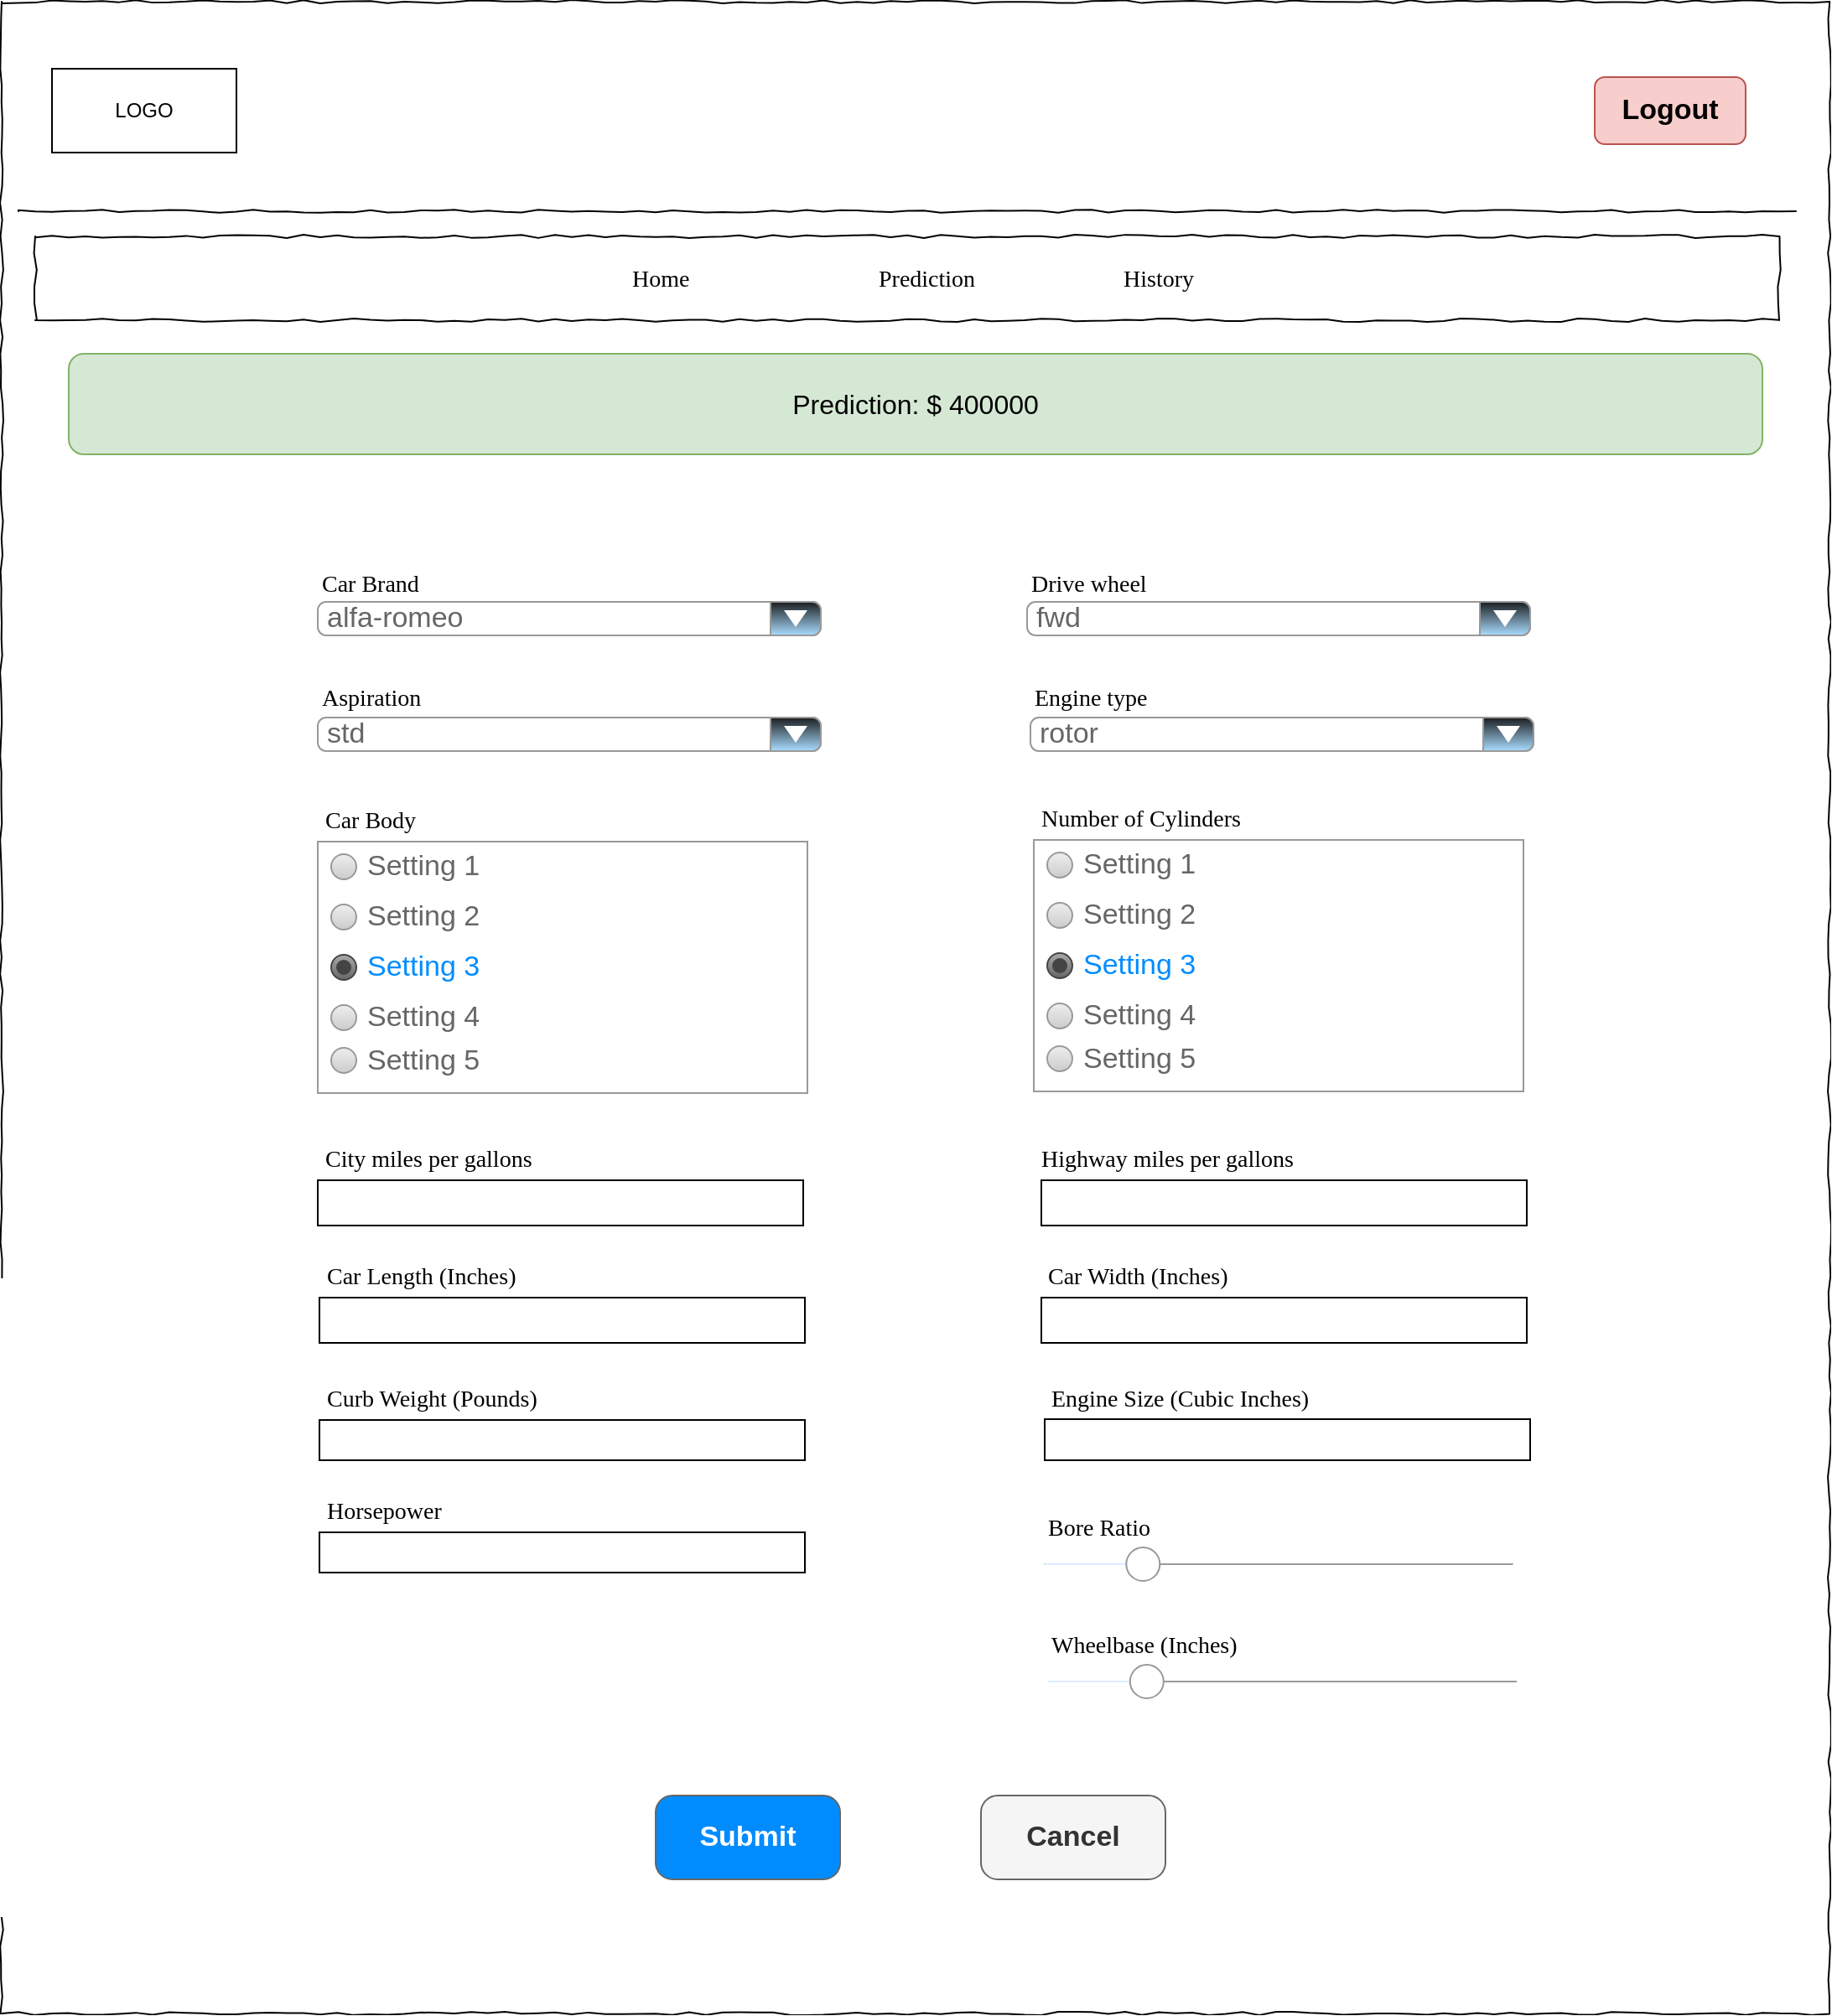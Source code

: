 <mxfile version="22.0.8" type="gitlab">
  <diagram name="Page-1" id="03018318-947c-dd8e-b7a3-06fadd420f32">
    <mxGraphModel dx="2206" dy="1306" grid="1" gridSize="10" guides="1" tooltips="1" connect="1" arrows="1" fold="1" page="1" pageScale="1" pageWidth="1100" pageHeight="850" background="none" math="0" shadow="0">
      <root>
        <mxCell id="0" />
        <mxCell id="1" parent="0" />
        <mxCell id="677b7b8949515195-1" value="" style="whiteSpace=wrap;html=1;rounded=0;shadow=0;labelBackgroundColor=none;strokeColor=#000000;strokeWidth=1;fillColor=none;fontFamily=Verdana;fontSize=12;fontColor=#000000;align=center;comic=1;" parent="1" vertex="1">
          <mxGeometry x="10" y="20" width="1090" height="1200" as="geometry" />
        </mxCell>
        <mxCell id="677b7b8949515195-9" value="" style="line;strokeWidth=1;html=1;rounded=0;shadow=0;labelBackgroundColor=none;fillColor=none;fontFamily=Verdana;fontSize=14;fontColor=#000000;align=center;comic=1;" parent="1" vertex="1">
          <mxGeometry x="20" y="140" width="1060" height="10" as="geometry" />
        </mxCell>
        <mxCell id="677b7b8949515195-10" value="" style="whiteSpace=wrap;html=1;rounded=0;shadow=0;labelBackgroundColor=none;strokeWidth=1;fillColor=none;fontFamily=Verdana;fontSize=12;align=center;comic=1;" parent="1" vertex="1">
          <mxGeometry x="30" y="160" width="1040" height="50" as="geometry" />
        </mxCell>
        <mxCell id="677b7b8949515195-11" value="Home" style="text;html=1;points=[];align=left;verticalAlign=top;spacingTop=-4;fontSize=14;fontFamily=Verdana" parent="1" vertex="1">
          <mxGeometry x="384" y="175" width="60" height="20" as="geometry" />
        </mxCell>
        <mxCell id="677b7b8949515195-12" value="Prediction" style="text;html=1;points=[];align=left;verticalAlign=top;spacingTop=-4;fontSize=14;fontFamily=Verdana" parent="1" vertex="1">
          <mxGeometry x="531" y="175" width="60" height="20" as="geometry" />
        </mxCell>
        <mxCell id="677b7b8949515195-13" value="History" style="text;html=1;points=[];align=left;verticalAlign=top;spacingTop=-4;fontSize=14;fontFamily=Verdana" parent="1" vertex="1">
          <mxGeometry x="677" y="175" width="60" height="20" as="geometry" />
        </mxCell>
        <mxCell id="ryHcr_mvnEQ2C2UxyVQ8-1" value="LOGO" style="html=1;whiteSpace=wrap;" vertex="1" parent="1">
          <mxGeometry x="40" y="60" width="110" height="50" as="geometry" />
        </mxCell>
        <mxCell id="ryHcr_mvnEQ2C2UxyVQ8-5" value="&lt;font size=&quot;1&quot; style=&quot;&quot;&gt;&lt;b style=&quot;font-size: 17px;&quot;&gt;Logout&lt;/b&gt;&lt;/font&gt;" style="rounded=1;whiteSpace=wrap;html=1;fillColor=#f8cecc;strokeColor=#b85450;" vertex="1" parent="1">
          <mxGeometry x="960" y="65" width="90" height="40" as="geometry" />
        </mxCell>
        <mxCell id="ryHcr_mvnEQ2C2UxyVQ8-6" value="&lt;font style=&quot;font-size: 16px;&quot;&gt;Prediction: $ 400000&lt;/font&gt;" style="rounded=1;whiteSpace=wrap;html=1;fillColor=#d5e8d4;strokeColor=#82b366;" vertex="1" parent="1">
          <mxGeometry x="50" y="230" width="1010" height="60" as="geometry" />
        </mxCell>
        <mxCell id="ryHcr_mvnEQ2C2UxyVQ8-7" value="Car Brand" style="text;html=1;points=[];align=left;verticalAlign=top;spacingTop=-4;fontSize=14;fontFamily=Verdana" vertex="1" parent="1">
          <mxGeometry x="198.5" y="357" width="70" height="20" as="geometry" />
        </mxCell>
        <mxCell id="ryHcr_mvnEQ2C2UxyVQ8-8" value="" style="strokeWidth=1;shadow=0;dashed=0;align=center;html=1;shape=mxgraph.mockup.forms.rrect;rSize=0;strokeColor=#999999;fillColor=#ffffff;recursiveResize=0;" vertex="1" parent="1">
          <mxGeometry x="198.5" y="521" width="292" height="150" as="geometry" />
        </mxCell>
        <mxCell id="ryHcr_mvnEQ2C2UxyVQ8-9" value="Setting 1" style="shape=ellipse;rSize=0;fillColor=#eeeeee;strokeColor=#999999;gradientColor=#cccccc;html=1;align=left;spacingLeft=4;fontSize=17;fontColor=#666666;labelPosition=right;" vertex="1" parent="ryHcr_mvnEQ2C2UxyVQ8-8">
          <mxGeometry x="8" y="7.5" width="15" height="15" as="geometry" />
        </mxCell>
        <mxCell id="ryHcr_mvnEQ2C2UxyVQ8-10" value="Setting 2" style="shape=ellipse;rSize=0;fillColor=#eeeeee;strokeColor=#999999;gradientColor=#cccccc;html=1;align=left;spacingLeft=4;fontSize=17;fontColor=#666666;labelPosition=right;" vertex="1" parent="ryHcr_mvnEQ2C2UxyVQ8-8">
          <mxGeometry x="8" y="37.5" width="15" height="15" as="geometry" />
        </mxCell>
        <mxCell id="ryHcr_mvnEQ2C2UxyVQ8-11" value="Setting 3" style="shape=ellipse;rSize=0;fillColor=#aaaaaa;strokeColor=#444444;gradientColor=#666666;html=1;align=left;spacingLeft=4;fontSize=17;fontColor=#008cff;labelPosition=right;" vertex="1" parent="ryHcr_mvnEQ2C2UxyVQ8-8">
          <mxGeometry x="8" y="67.5" width="15" height="15" as="geometry" />
        </mxCell>
        <mxCell id="ryHcr_mvnEQ2C2UxyVQ8-12" value="" style="shape=ellipse;fillColor=#444444;strokeColor=none;html=1;" vertex="1" parent="ryHcr_mvnEQ2C2UxyVQ8-11">
          <mxGeometry x="3" y="3" width="9" height="9" as="geometry" />
        </mxCell>
        <mxCell id="ryHcr_mvnEQ2C2UxyVQ8-13" value="Setting 4" style="shape=ellipse;rSize=0;fillColor=#eeeeee;strokeColor=#999999;gradientColor=#cccccc;html=1;align=left;spacingLeft=4;fontSize=17;fontColor=#666666;labelPosition=right;" vertex="1" parent="ryHcr_mvnEQ2C2UxyVQ8-8">
          <mxGeometry x="8" y="97.5" width="15" height="15" as="geometry" />
        </mxCell>
        <mxCell id="ryHcr_mvnEQ2C2UxyVQ8-21" value="Setting 5" style="shape=ellipse;fillColor=#eeeeee;strokeColor=#999999;gradientColor=#cccccc;html=1;align=left;spacingLeft=4;fontSize=17;fontColor=#666666;labelPosition=right;shadow=0;" vertex="1" parent="ryHcr_mvnEQ2C2UxyVQ8-8">
          <mxGeometry x="8" y="123" width="15" height="15" as="geometry" />
        </mxCell>
        <mxCell id="ryHcr_mvnEQ2C2UxyVQ8-14" value="alfa-romeo" style="strokeWidth=1;shadow=0;dashed=0;align=center;html=1;shape=mxgraph.mockup.forms.comboBox;strokeColor=#999999;fillColor=#1B1D1F;align=left;fillColor2=#aaddff;mainText=;fontColor=#666666;fontSize=17;spacingLeft=3;" vertex="1" parent="1">
          <mxGeometry x="198.5" y="378" width="300" height="20" as="geometry" />
        </mxCell>
        <mxCell id="ryHcr_mvnEQ2C2UxyVQ8-15" value="Drive wheel" style="text;html=1;points=[];align=left;verticalAlign=top;spacingTop=-4;fontSize=14;fontFamily=Verdana" vertex="1" parent="1">
          <mxGeometry x="621.5" y="357" width="70" height="20" as="geometry" />
        </mxCell>
        <mxCell id="ryHcr_mvnEQ2C2UxyVQ8-16" value="fwd" style="strokeWidth=1;shadow=0;dashed=0;align=center;html=1;shape=mxgraph.mockup.forms.comboBox;strokeColor=#999999;fillColor=#1B1D1F;align=left;fillColor2=#aaddff;mainText=;fontColor=#666666;fontSize=17;spacingLeft=3;" vertex="1" parent="1">
          <mxGeometry x="621.5" y="378" width="300" height="20" as="geometry" />
        </mxCell>
        <mxCell id="ryHcr_mvnEQ2C2UxyVQ8-17" value="Aspiration" style="text;html=1;points=[];align=left;verticalAlign=top;spacingTop=-4;fontSize=14;fontFamily=Verdana" vertex="1" parent="1">
          <mxGeometry x="198.5" y="425" width="70" height="20" as="geometry" />
        </mxCell>
        <mxCell id="ryHcr_mvnEQ2C2UxyVQ8-18" value="std" style="strokeWidth=1;shadow=0;dashed=0;align=center;html=1;shape=mxgraph.mockup.forms.comboBox;strokeColor=#999999;fillColor=#1B1D1F;align=left;fillColor2=#aaddff;mainText=;fontColor=#666666;fontSize=17;spacingLeft=3;" vertex="1" parent="1">
          <mxGeometry x="198.5" y="447" width="300" height="20" as="geometry" />
        </mxCell>
        <mxCell id="ryHcr_mvnEQ2C2UxyVQ8-19" value="Engine type" style="text;html=1;points=[];align=left;verticalAlign=top;spacingTop=-4;fontSize=14;fontFamily=Verdana" vertex="1" parent="1">
          <mxGeometry x="623.5" y="425" width="70" height="20" as="geometry" />
        </mxCell>
        <mxCell id="ryHcr_mvnEQ2C2UxyVQ8-20" value="rotor" style="strokeWidth=1;shadow=0;dashed=0;align=center;html=1;shape=mxgraph.mockup.forms.comboBox;strokeColor=#999999;fillColor=#1B1D1F;align=left;fillColor2=#aaddff;mainText=;fontColor=#666666;fontSize=17;spacingLeft=3;" vertex="1" parent="1">
          <mxGeometry x="623.5" y="447" width="300" height="20" as="geometry" />
        </mxCell>
        <mxCell id="ryHcr_mvnEQ2C2UxyVQ8-23" value="Car Body" style="text;html=1;points=[];align=left;verticalAlign=top;spacingTop=-4;fontSize=14;fontFamily=Verdana" vertex="1" parent="1">
          <mxGeometry x="200.5" y="498" width="70" height="20" as="geometry" />
        </mxCell>
        <mxCell id="ryHcr_mvnEQ2C2UxyVQ8-24" value="" style="strokeWidth=1;shadow=0;dashed=0;align=center;html=1;shape=mxgraph.mockup.forms.rrect;rSize=0;strokeColor=#999999;fillColor=#ffffff;recursiveResize=0;" vertex="1" parent="1">
          <mxGeometry x="625.5" y="520" width="292" height="150" as="geometry" />
        </mxCell>
        <mxCell id="ryHcr_mvnEQ2C2UxyVQ8-25" value="Setting 1" style="shape=ellipse;rSize=0;fillColor=#eeeeee;strokeColor=#999999;gradientColor=#cccccc;html=1;align=left;spacingLeft=4;fontSize=17;fontColor=#666666;labelPosition=right;" vertex="1" parent="ryHcr_mvnEQ2C2UxyVQ8-24">
          <mxGeometry x="8" y="7.5" width="15" height="15" as="geometry" />
        </mxCell>
        <mxCell id="ryHcr_mvnEQ2C2UxyVQ8-26" value="Setting 2" style="shape=ellipse;rSize=0;fillColor=#eeeeee;strokeColor=#999999;gradientColor=#cccccc;html=1;align=left;spacingLeft=4;fontSize=17;fontColor=#666666;labelPosition=right;" vertex="1" parent="ryHcr_mvnEQ2C2UxyVQ8-24">
          <mxGeometry x="8" y="37.5" width="15" height="15" as="geometry" />
        </mxCell>
        <mxCell id="ryHcr_mvnEQ2C2UxyVQ8-27" value="Setting 3" style="shape=ellipse;rSize=0;fillColor=#aaaaaa;strokeColor=#444444;gradientColor=#666666;html=1;align=left;spacingLeft=4;fontSize=17;fontColor=#008cff;labelPosition=right;" vertex="1" parent="ryHcr_mvnEQ2C2UxyVQ8-24">
          <mxGeometry x="8" y="67.5" width="15" height="15" as="geometry" />
        </mxCell>
        <mxCell id="ryHcr_mvnEQ2C2UxyVQ8-28" value="" style="shape=ellipse;fillColor=#444444;strokeColor=none;html=1;" vertex="1" parent="ryHcr_mvnEQ2C2UxyVQ8-27">
          <mxGeometry x="3" y="3" width="9" height="9" as="geometry" />
        </mxCell>
        <mxCell id="ryHcr_mvnEQ2C2UxyVQ8-29" value="Setting 4" style="shape=ellipse;rSize=0;fillColor=#eeeeee;strokeColor=#999999;gradientColor=#cccccc;html=1;align=left;spacingLeft=4;fontSize=17;fontColor=#666666;labelPosition=right;" vertex="1" parent="ryHcr_mvnEQ2C2UxyVQ8-24">
          <mxGeometry x="8" y="97.5" width="15" height="15" as="geometry" />
        </mxCell>
        <mxCell id="ryHcr_mvnEQ2C2UxyVQ8-30" value="Setting 5" style="shape=ellipse;fillColor=#eeeeee;strokeColor=#999999;gradientColor=#cccccc;html=1;align=left;spacingLeft=4;fontSize=17;fontColor=#666666;labelPosition=right;shadow=0;" vertex="1" parent="ryHcr_mvnEQ2C2UxyVQ8-24">
          <mxGeometry x="8" y="123" width="15" height="15" as="geometry" />
        </mxCell>
        <mxCell id="ryHcr_mvnEQ2C2UxyVQ8-31" value="Number of Cylinders" style="text;html=1;points=[];align=left;verticalAlign=top;spacingTop=-4;fontSize=14;fontFamily=Verdana" vertex="1" parent="1">
          <mxGeometry x="627.5" y="497" width="70" height="20" as="geometry" />
        </mxCell>
        <mxCell id="ryHcr_mvnEQ2C2UxyVQ8-33" value="City miles per gallons" style="text;html=1;points=[];align=left;verticalAlign=top;spacingTop=-4;fontSize=14;fontFamily=Verdana" vertex="1" parent="1">
          <mxGeometry x="200.5" y="700" width="70" height="20" as="geometry" />
        </mxCell>
        <mxCell id="ryHcr_mvnEQ2C2UxyVQ8-35" value="Highway miles per gallons" style="text;html=1;points=[];align=left;verticalAlign=top;spacingTop=-4;fontSize=14;fontFamily=Verdana" vertex="1" parent="1">
          <mxGeometry x="628" y="700" width="70" height="20" as="geometry" />
        </mxCell>
        <mxCell id="ryHcr_mvnEQ2C2UxyVQ8-36" value="" style="rounded=0;whiteSpace=wrap;html=1;" vertex="1" parent="1">
          <mxGeometry x="198.5" y="723" width="289.5" height="27" as="geometry" />
        </mxCell>
        <mxCell id="ryHcr_mvnEQ2C2UxyVQ8-37" value="" style="rounded=0;whiteSpace=wrap;html=1;" vertex="1" parent="1">
          <mxGeometry x="630" y="723" width="289.5" height="27" as="geometry" />
        </mxCell>
        <mxCell id="ryHcr_mvnEQ2C2UxyVQ8-38" value="" style="verticalLabelPosition=bottom;shadow=0;dashed=0;align=center;html=1;verticalAlign=top;strokeWidth=1;shape=mxgraph.mockup.forms.horSlider;strokeColor=#999999;sliderStyle=basic;sliderPos=20;handleStyle=circle;fillColor2=#ddeeff;" vertex="1" parent="1">
          <mxGeometry x="631.75" y="942" width="279.5" height="20" as="geometry" />
        </mxCell>
        <mxCell id="ryHcr_mvnEQ2C2UxyVQ8-39" value="Bore Ratio" style="text;html=1;points=[];align=left;verticalAlign=top;spacingTop=-4;fontSize=14;fontFamily=Verdana" vertex="1" parent="1">
          <mxGeometry x="631.75" y="920" width="70" height="20" as="geometry" />
        </mxCell>
        <mxCell id="ryHcr_mvnEQ2C2UxyVQ8-41" value="" style="verticalLabelPosition=bottom;shadow=0;dashed=0;align=center;html=1;verticalAlign=top;strokeWidth=1;shape=mxgraph.mockup.forms.horSlider;strokeColor=#999999;sliderStyle=basic;sliderPos=20;handleStyle=circle;fillColor2=#ddeeff;" vertex="1" parent="1">
          <mxGeometry x="634" y="1012" width="279.5" height="20" as="geometry" />
        </mxCell>
        <mxCell id="ryHcr_mvnEQ2C2UxyVQ8-42" value="Wheelbase (Inches)" style="text;html=1;points=[];align=left;verticalAlign=top;spacingTop=-4;fontSize=14;fontFamily=Verdana" vertex="1" parent="1">
          <mxGeometry x="634" y="990" width="70" height="20" as="geometry" />
        </mxCell>
        <mxCell id="ryHcr_mvnEQ2C2UxyVQ8-46" value="Car Length (Inches)" style="text;html=1;points=[];align=left;verticalAlign=top;spacingTop=-4;fontSize=14;fontFamily=Verdana" vertex="1" parent="1">
          <mxGeometry x="201.5" y="770" width="70" height="20" as="geometry" />
        </mxCell>
        <mxCell id="ryHcr_mvnEQ2C2UxyVQ8-47" value="" style="rounded=0;whiteSpace=wrap;html=1;" vertex="1" parent="1">
          <mxGeometry x="199.5" y="793" width="289.5" height="27" as="geometry" />
        </mxCell>
        <mxCell id="ryHcr_mvnEQ2C2UxyVQ8-48" value="Car Width (Inches)" style="text;html=1;points=[];align=left;verticalAlign=top;spacingTop=-4;fontSize=14;fontFamily=Verdana" vertex="1" parent="1">
          <mxGeometry x="632" y="770" width="70" height="20" as="geometry" />
        </mxCell>
        <mxCell id="ryHcr_mvnEQ2C2UxyVQ8-49" value="" style="rounded=0;whiteSpace=wrap;html=1;" vertex="1" parent="1">
          <mxGeometry x="630" y="793" width="289.5" height="27" as="geometry" />
        </mxCell>
        <mxCell id="ryHcr_mvnEQ2C2UxyVQ8-50" value="Curb Weight (Pounds)" style="text;html=1;points=[];align=left;verticalAlign=top;spacingTop=-4;fontSize=14;fontFamily=Verdana" vertex="1" parent="1">
          <mxGeometry x="201.5" y="843" width="70" height="20" as="geometry" />
        </mxCell>
        <mxCell id="ryHcr_mvnEQ2C2UxyVQ8-51" value="" style="rounded=0;whiteSpace=wrap;html=1;" vertex="1" parent="1">
          <mxGeometry x="199.5" y="866" width="289.5" height="24" as="geometry" />
        </mxCell>
        <mxCell id="ryHcr_mvnEQ2C2UxyVQ8-52" value="Engine Size (Cubic Inches)" style="text;html=1;points=[];align=left;verticalAlign=top;spacingTop=-4;fontSize=14;fontFamily=Verdana" vertex="1" parent="1">
          <mxGeometry x="634" y="842.5" width="70" height="20" as="geometry" />
        </mxCell>
        <mxCell id="ryHcr_mvnEQ2C2UxyVQ8-53" value="" style="rounded=0;whiteSpace=wrap;html=1;" vertex="1" parent="1">
          <mxGeometry x="632" y="865.5" width="289.5" height="24.5" as="geometry" />
        </mxCell>
        <mxCell id="ryHcr_mvnEQ2C2UxyVQ8-55" value="Horsepower" style="text;html=1;points=[];align=left;verticalAlign=top;spacingTop=-4;fontSize=14;fontFamily=Verdana" vertex="1" parent="1">
          <mxGeometry x="201.5" y="910" width="70" height="20" as="geometry" />
        </mxCell>
        <mxCell id="ryHcr_mvnEQ2C2UxyVQ8-56" value="" style="rounded=0;whiteSpace=wrap;html=1;" vertex="1" parent="1">
          <mxGeometry x="199.5" y="933" width="289.5" height="24" as="geometry" />
        </mxCell>
        <mxCell id="ryHcr_mvnEQ2C2UxyVQ8-57" value="Submit" style="strokeWidth=1;shadow=0;dashed=0;align=center;html=1;shape=mxgraph.mockup.buttons.button;strokeColor=#666666;fontColor=#ffffff;mainText=;buttonStyle=round;fontSize=17;fontStyle=1;fillColor=#008cff;whiteSpace=wrap;" vertex="1" parent="1">
          <mxGeometry x="400" y="1090" width="110" height="50" as="geometry" />
        </mxCell>
        <mxCell id="ryHcr_mvnEQ2C2UxyVQ8-58" value="Cancel" style="strokeWidth=1;shadow=0;dashed=0;align=center;html=1;shape=mxgraph.mockup.buttons.button;strokeColor=#666666;fontColor=#333333;mainText=;buttonStyle=round;fontSize=17;fontStyle=1;fillColor=#f5f5f5;whiteSpace=wrap;" vertex="1" parent="1">
          <mxGeometry x="594" y="1090" width="110" height="50" as="geometry" />
        </mxCell>
      </root>
    </mxGraphModel>
  </diagram>
</mxfile>
